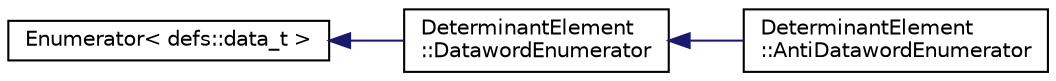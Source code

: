 digraph "Graphical Class Hierarchy"
{
  edge [fontname="Helvetica",fontsize="10",labelfontname="Helvetica",labelfontsize="10"];
  node [fontname="Helvetica",fontsize="10",shape=record];
  rankdir="LR";
  Node1 [label="Enumerator\< defs::data_t \>",height=0.2,width=0.4,color="black", fillcolor="white", style="filled",URL="$classEnumerator.html"];
  Node1 -> Node2 [dir="back",color="midnightblue",fontsize="10",style="solid",fontname="Helvetica"];
  Node2 [label="DeterminantElement\l::DatawordEnumerator",height=0.2,width=0.4,color="black", fillcolor="white", style="filled",URL="$classDeterminantElement_1_1DatawordEnumerator.html"];
  Node2 -> Node3 [dir="back",color="midnightblue",fontsize="10",style="solid",fontname="Helvetica"];
  Node3 [label="DeterminantElement\l::AntiDatawordEnumerator",height=0.2,width=0.4,color="black", fillcolor="white", style="filled",URL="$classDeterminantElement_1_1AntiDatawordEnumerator.html"];
}
